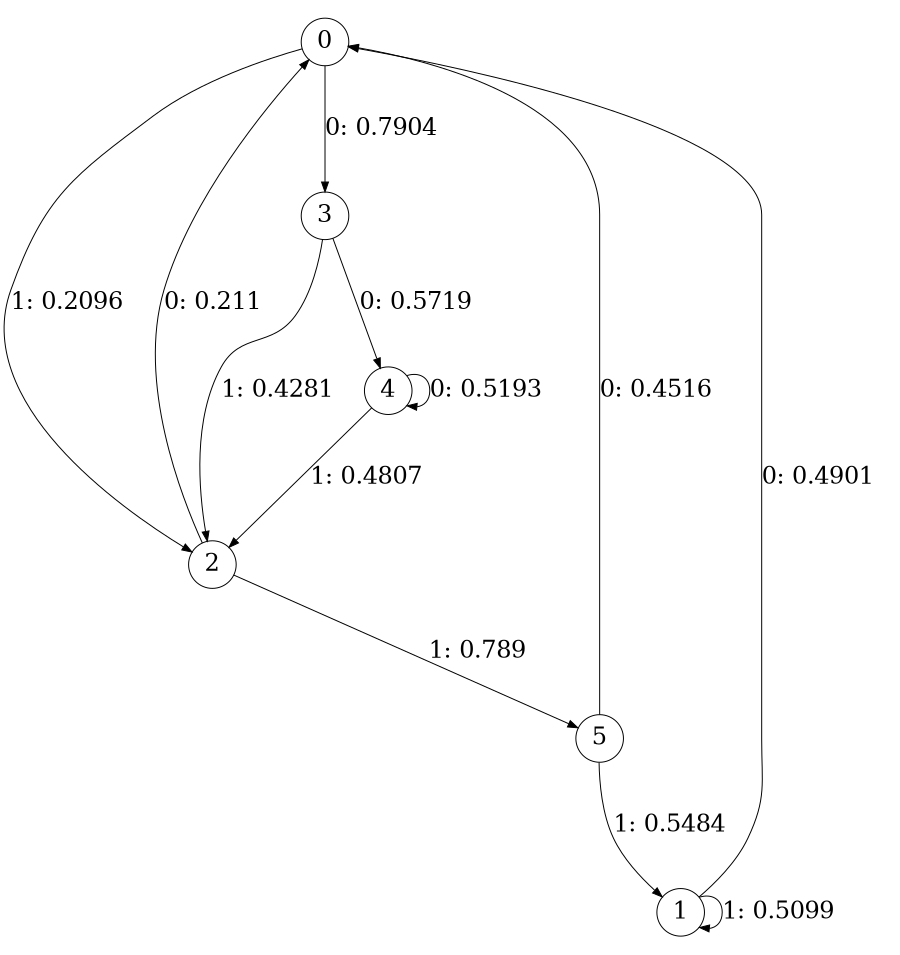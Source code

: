 digraph "ch8faceL3" {
size = "6,8.5";
ratio = "fill";
node [shape = circle];
node [fontsize = 24];
edge [fontsize = 24];
0 -> 3 [label = "0: 0.7904   "];
0 -> 2 [label = "1: 0.2096   "];
1 -> 0 [label = "0: 0.4901   "];
1 -> 1 [label = "1: 0.5099   "];
2 -> 0 [label = "0: 0.211    "];
2 -> 5 [label = "1: 0.789    "];
3 -> 4 [label = "0: 0.5719   "];
3 -> 2 [label = "1: 0.4281   "];
4 -> 4 [label = "0: 0.5193   "];
4 -> 2 [label = "1: 0.4807   "];
5 -> 0 [label = "0: 0.4516   "];
5 -> 1 [label = "1: 0.5484   "];
}
